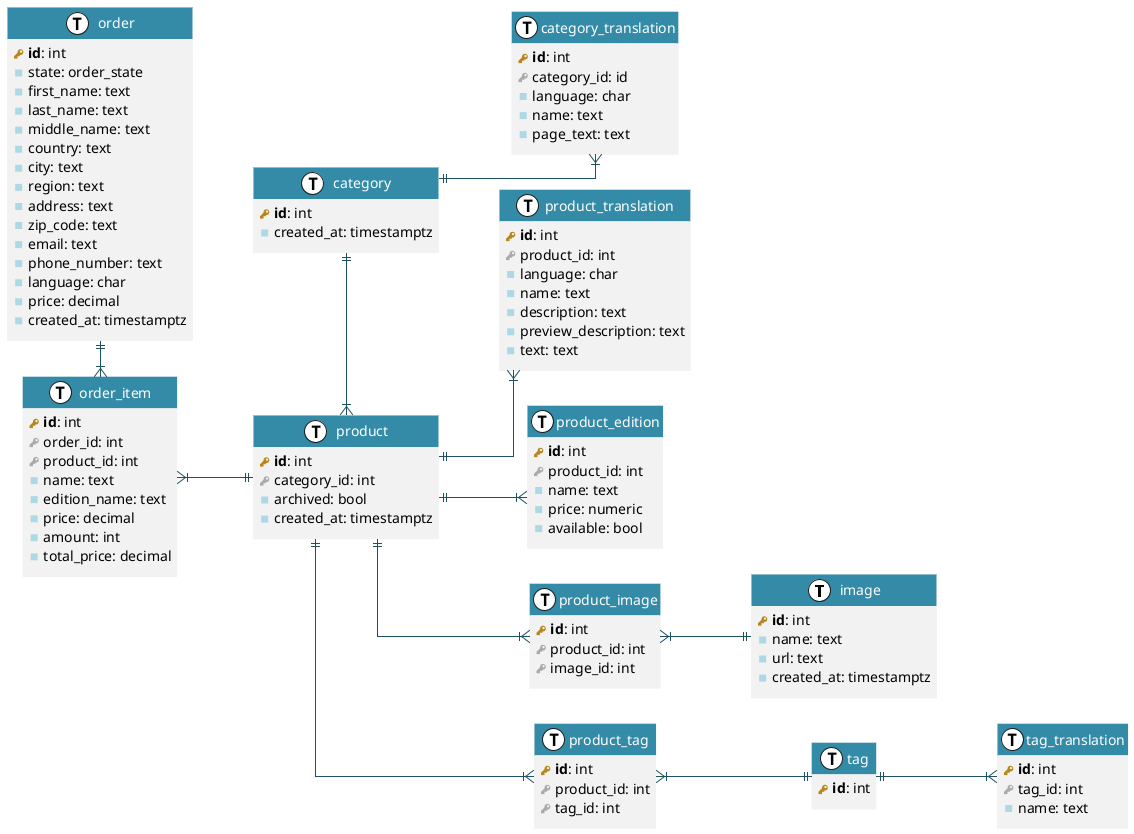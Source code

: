 @startuml models

left to right direction
skinparam roundcorner 0
skinparam linetype ortho

skinparam class {
  FontColor automatic
  BackgroundColor #f2f2f2
  HeaderBackgroundColor #338BA8
  ArrowColor #1E5162
  BorderColor #f2f2f2
}

!define primary_key(x) <b><color:#b8861b><&key></color> x</b>
!define foreign_key(x) <color:#aaaaaa><&key></color> x
!define column(x) <color:#ADD8E6><&media-stop></color> x
!define table(x) entity x << (T, white) >>

table(image) {
  primary_key(id): int
  column(name): text
  column(url): text
  column(created_at): timestamptz
}

table(product) {
  primary_key(id): int
  foreign_key(category_id): int
  column(archived): bool
  column(created_at): timestamptz
}

table(product_translation) {
  primary_key(id): int
  foreign_key(product_id): int
  column(language): char
  column(name): text
  column(description): text
  column(preview_description): text
  column(text): text
}

table(product_edition) {
  primary_key(id): int
  foreign_key(product_id): int
  column(name): text
  column(price): numeric
  column(available): bool
}

table(product_image) {
  primary_key(id): int
  foreign_key(product_id): int
  foreign_key(image_id): int
}

table(product_tag) {
  primary_key(id): int
  foreign_key(product_id): int
  foreign_key(tag_id): int
}

table(category) {
  primary_key(id): int
  column(created_at): timestamptz
}

table(category_translation) {
  primary_key(id): int
  foreign_key(category_id): id
  column(language): char
  column(name): text
  column(page_text): text
}

table(order) {
  primary_key(id): int
  column(state): order_state
  column(first_name): text
  column(last_name): text
  column(middle_name): text
  column(country): text
  column(city): text
  column(region): text
  column(address): text
  column(zip_code): text
  column(email): text
  column(phone_number): text
  column(language): char
  column(price): decimal
  column(created_at): timestamptz
}

table(order_item) {
  primary_key(id): int
  foreign_key(order_id): int
  foreign_key(product_id): int
  column(name): text
  column(edition_name): text
  column(price): decimal
  column(amount): int
  column(total_price): decimal
}

table(tag) {
  primary_key(id): int
}

table(tag_translation) {
  primary_key(id): int
  foreign_key(tag_id): int
  column(name): text
}

product ||--|{ product_translation
product ||--|{ product_edition
product ||--|{ product_image
product ||--|{ product_tag

product_image }|--|| image
product_tag }|--|| tag

category ||--|{ category_translation
category ||-|{ product

order ||-|{ order_item
order_item }|--|| product

tag ||--|{ tag_translation


@enduml
